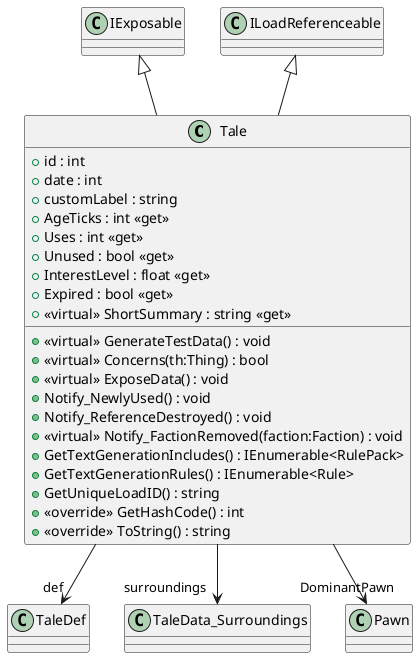 @startuml
class Tale {
    + id : int
    + date : int
    + customLabel : string
    + AgeTicks : int <<get>>
    + Uses : int <<get>>
    + Unused : bool <<get>>
    + InterestLevel : float <<get>>
    + Expired : bool <<get>>
    + <<virtual>> ShortSummary : string <<get>>
    + <<virtual>> GenerateTestData() : void
    + <<virtual>> Concerns(th:Thing) : bool
    + <<virtual>> ExposeData() : void
    + Notify_NewlyUsed() : void
    + Notify_ReferenceDestroyed() : void
    + <<virtual>> Notify_FactionRemoved(faction:Faction) : void
    + GetTextGenerationIncludes() : IEnumerable<RulePack>
    + GetTextGenerationRules() : IEnumerable<Rule>
    + GetUniqueLoadID() : string
    + <<override>> GetHashCode() : int
    + <<override>> ToString() : string
}
IExposable <|-- Tale
ILoadReferenceable <|-- Tale
Tale --> "def" TaleDef
Tale --> "surroundings" TaleData_Surroundings
Tale --> "DominantPawn" Pawn
@enduml
